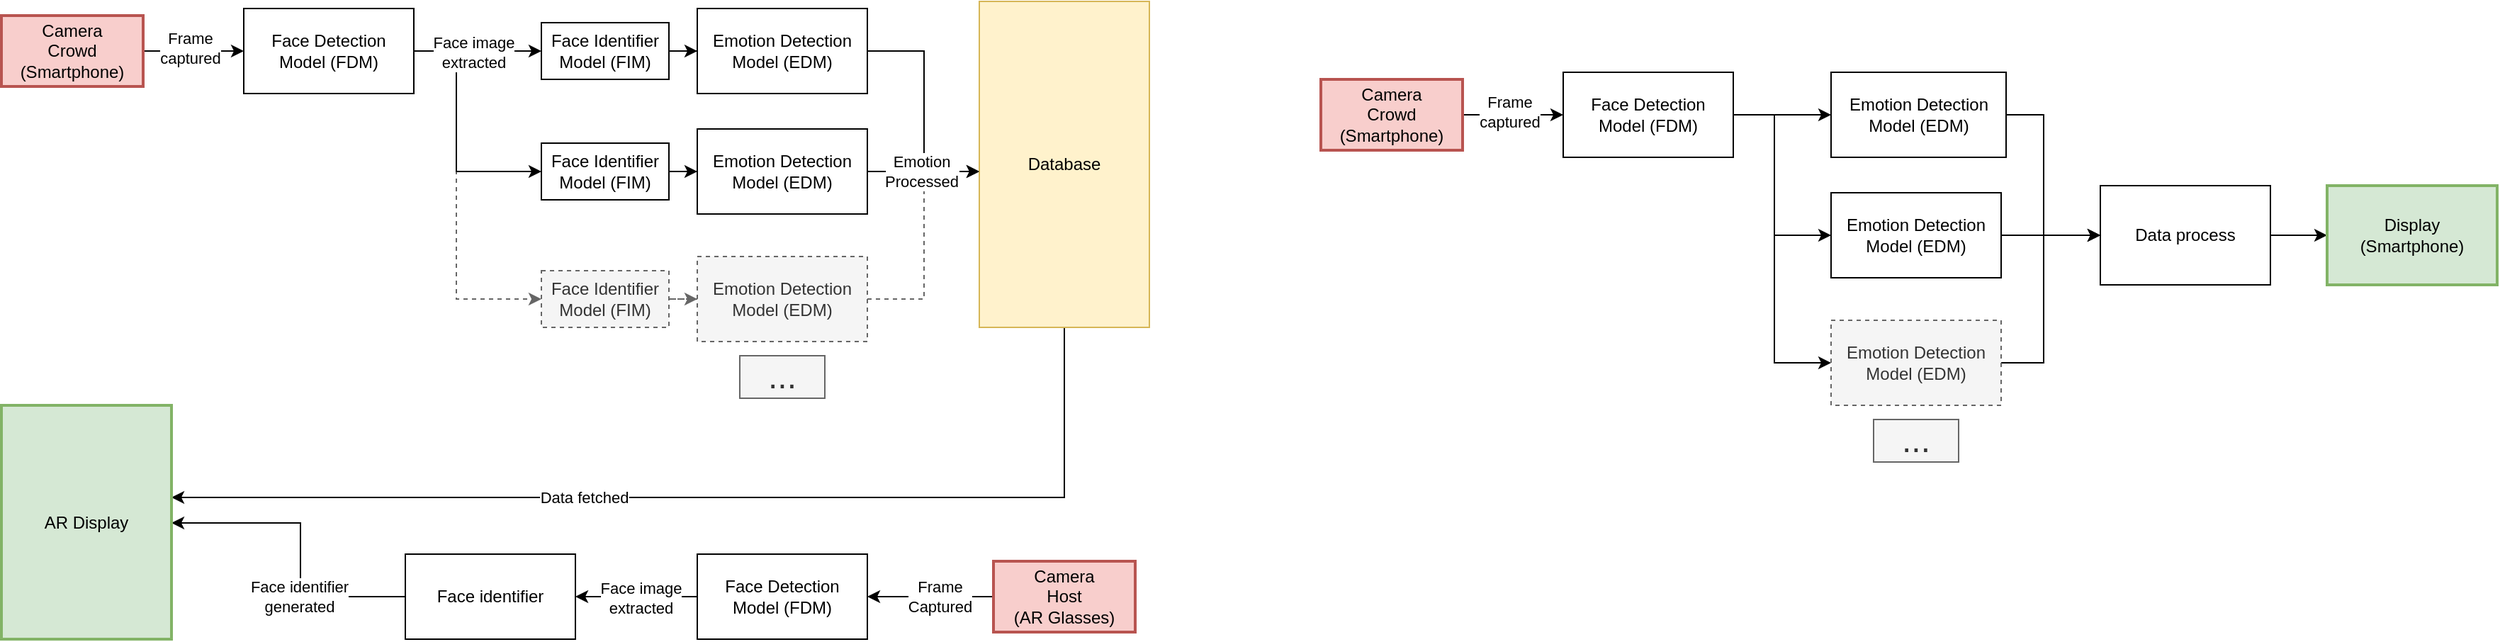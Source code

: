 <mxfile version="24.4.4" type="device">
  <diagram name="Page-1" id="67Paq3q05Fjui2GCagF5">
    <mxGraphModel dx="1793" dy="943" grid="1" gridSize="10" guides="1" tooltips="1" connect="1" arrows="1" fold="1" page="1" pageScale="1" pageWidth="827" pageHeight="1169" math="0" shadow="0">
      <root>
        <mxCell id="0" />
        <mxCell id="1" parent="0" />
        <mxCell id="Q893p9Hm9FpIvx5cbT78-4" style="edgeStyle=orthogonalEdgeStyle;rounded=0;orthogonalLoop=1;jettySize=auto;html=1;" edge="1" parent="1" source="Q893p9Hm9FpIvx5cbT78-1" target="Q893p9Hm9FpIvx5cbT78-3">
          <mxGeometry relative="1" as="geometry" />
        </mxCell>
        <mxCell id="Q893p9Hm9FpIvx5cbT78-6" value="&lt;div&gt;Frame&lt;/div&gt;&lt;div&gt;captured&lt;/div&gt;" style="edgeLabel;html=1;align=center;verticalAlign=middle;resizable=0;points=[];" vertex="1" connectable="0" parent="Q893p9Hm9FpIvx5cbT78-4">
          <mxGeometry x="-0.067" y="2" relative="1" as="geometry">
            <mxPoint as="offset" />
          </mxGeometry>
        </mxCell>
        <mxCell id="Q893p9Hm9FpIvx5cbT78-1" value="&lt;div&gt;Camera&lt;/div&gt;&lt;div&gt;Crowd&lt;br&gt;&lt;/div&gt;&lt;div&gt;(Smartphone)&lt;/div&gt;" style="rounded=0;whiteSpace=wrap;html=1;strokeWidth=2;fillColor=#f8cecc;strokeColor=#b85450;" vertex="1" parent="1">
          <mxGeometry x="9" y="20" width="100" height="50" as="geometry" />
        </mxCell>
        <mxCell id="Q893p9Hm9FpIvx5cbT78-55" style="edgeStyle=orthogonalEdgeStyle;rounded=0;orthogonalLoop=1;jettySize=auto;html=1;fillColor=#f5f5f5;strokeColor=#666666;dashed=1;" edge="1" parent="1" source="Q893p9Hm9FpIvx5cbT78-3" target="Q893p9Hm9FpIvx5cbT78-52">
          <mxGeometry relative="1" as="geometry">
            <Array as="points">
              <mxPoint x="330" y="45" />
              <mxPoint x="330" y="220" />
            </Array>
          </mxGeometry>
        </mxCell>
        <mxCell id="Q893p9Hm9FpIvx5cbT78-56" style="edgeStyle=orthogonalEdgeStyle;rounded=0;orthogonalLoop=1;jettySize=auto;html=1;" edge="1" parent="1" source="Q893p9Hm9FpIvx5cbT78-3" target="Q893p9Hm9FpIvx5cbT78-51">
          <mxGeometry relative="1" as="geometry">
            <Array as="points">
              <mxPoint x="330" y="45" />
              <mxPoint x="330" y="130" />
            </Array>
          </mxGeometry>
        </mxCell>
        <mxCell id="Q893p9Hm9FpIvx5cbT78-59" style="edgeStyle=orthogonalEdgeStyle;rounded=0;orthogonalLoop=1;jettySize=auto;html=1;" edge="1" parent="1" source="Q893p9Hm9FpIvx5cbT78-3" target="Q893p9Hm9FpIvx5cbT78-57">
          <mxGeometry relative="1" as="geometry" />
        </mxCell>
        <mxCell id="Q893p9Hm9FpIvx5cbT78-3" value="&lt;div&gt;Face Detection&lt;/div&gt;&lt;div&gt;Model (FDM)&lt;br&gt;&lt;/div&gt;" style="rounded=0;whiteSpace=wrap;html=1;" vertex="1" parent="1">
          <mxGeometry x="180" y="15" width="120" height="60" as="geometry" />
        </mxCell>
        <mxCell id="Q893p9Hm9FpIvx5cbT78-8" value="Emotion Detection Model (EDM)" style="rounded=0;whiteSpace=wrap;html=1;" vertex="1" parent="1">
          <mxGeometry x="500" y="15" width="120" height="60" as="geometry" />
        </mxCell>
        <mxCell id="Q893p9Hm9FpIvx5cbT78-23" style="edgeStyle=orthogonalEdgeStyle;rounded=0;orthogonalLoop=1;jettySize=auto;html=1;" edge="1" parent="1" source="Q893p9Hm9FpIvx5cbT78-9" target="Q893p9Hm9FpIvx5cbT78-20">
          <mxGeometry relative="1" as="geometry">
            <Array as="points">
              <mxPoint x="749" y="130" />
              <mxPoint x="749" y="130" />
            </Array>
          </mxGeometry>
        </mxCell>
        <mxCell id="Q893p9Hm9FpIvx5cbT78-9" value="Emotion Detection Model (EDM)" style="rounded=0;whiteSpace=wrap;html=1;" vertex="1" parent="1">
          <mxGeometry x="500" y="100" width="120" height="60" as="geometry" />
        </mxCell>
        <mxCell id="Q893p9Hm9FpIvx5cbT78-10" value="Emotion Detection Model (EDM)" style="rounded=0;whiteSpace=wrap;html=1;strokeColor=#666666;dashed=1;fillColor=#f5f5f5;fontColor=#333333;" vertex="1" parent="1">
          <mxGeometry x="500" y="190" width="120" height="60" as="geometry" />
        </mxCell>
        <mxCell id="Q893p9Hm9FpIvx5cbT78-19" value="&lt;div&gt;Face image&lt;/div&gt;&lt;div&gt;extracted&lt;br&gt;&lt;/div&gt;" style="edgeLabel;html=1;align=center;verticalAlign=middle;resizable=0;points=[];" vertex="1" connectable="0" parent="1">
          <mxGeometry x="340" y="50" as="geometry">
            <mxPoint x="2" y="-4" as="offset" />
          </mxGeometry>
        </mxCell>
        <mxCell id="Q893p9Hm9FpIvx5cbT78-40" style="edgeStyle=orthogonalEdgeStyle;rounded=0;orthogonalLoop=1;jettySize=auto;html=1;" edge="1" parent="1" source="Q893p9Hm9FpIvx5cbT78-20" target="Q893p9Hm9FpIvx5cbT78-38">
          <mxGeometry relative="1" as="geometry">
            <Array as="points">
              <mxPoint x="759" y="360" />
            </Array>
          </mxGeometry>
        </mxCell>
        <mxCell id="Q893p9Hm9FpIvx5cbT78-43" value="&lt;div&gt;Data fetched&lt;/div&gt;" style="edgeLabel;html=1;align=center;verticalAlign=middle;resizable=0;points=[];" vertex="1" connectable="0" parent="Q893p9Hm9FpIvx5cbT78-40">
          <mxGeometry x="0.14" y="3" relative="1" as="geometry">
            <mxPoint x="-32" y="-3" as="offset" />
          </mxGeometry>
        </mxCell>
        <mxCell id="Q893p9Hm9FpIvx5cbT78-20" value="Database" style="rounded=0;whiteSpace=wrap;html=1;fillColor=#fff2cc;strokeColor=#d6b656;" vertex="1" parent="1">
          <mxGeometry x="699" y="10" width="120" height="230" as="geometry" />
        </mxCell>
        <mxCell id="Q893p9Hm9FpIvx5cbT78-28" value="&lt;font style=&quot;font-size: 24px;&quot;&gt;...&lt;/font&gt;" style="text;html=1;align=center;verticalAlign=middle;whiteSpace=wrap;rounded=0;fillColor=#f5f5f5;fontColor=#333333;strokeColor=#666666;" vertex="1" parent="1">
          <mxGeometry x="530" y="260" width="60" height="30" as="geometry" />
        </mxCell>
        <mxCell id="Q893p9Hm9FpIvx5cbT78-32" style="edgeStyle=orthogonalEdgeStyle;rounded=0;orthogonalLoop=1;jettySize=auto;html=1;" edge="1" parent="1" source="Q893p9Hm9FpIvx5cbT78-29" target="Q893p9Hm9FpIvx5cbT78-30">
          <mxGeometry relative="1" as="geometry" />
        </mxCell>
        <mxCell id="Q893p9Hm9FpIvx5cbT78-33" value="&lt;div&gt;Frame&lt;/div&gt;&lt;div&gt;Captured&lt;br&gt;&lt;/div&gt;" style="edgeLabel;html=1;align=center;verticalAlign=middle;resizable=0;points=[];" vertex="1" connectable="0" parent="Q893p9Hm9FpIvx5cbT78-32">
          <mxGeometry x="-0.131" relative="1" as="geometry">
            <mxPoint as="offset" />
          </mxGeometry>
        </mxCell>
        <mxCell id="Q893p9Hm9FpIvx5cbT78-29" value="&lt;div&gt;Camera&lt;/div&gt;&lt;div&gt;Host&lt;br&gt;&lt;/div&gt;&lt;div&gt;(AR Glasses)&lt;br&gt;&lt;/div&gt;" style="rounded=0;whiteSpace=wrap;html=1;strokeWidth=2;strokeColor=#b85450;fillColor=#f8cecc;" vertex="1" parent="1">
          <mxGeometry x="709" y="405" width="100" height="50" as="geometry" />
        </mxCell>
        <mxCell id="Q893p9Hm9FpIvx5cbT78-35" style="edgeStyle=orthogonalEdgeStyle;rounded=0;orthogonalLoop=1;jettySize=auto;html=1;" edge="1" parent="1" source="Q893p9Hm9FpIvx5cbT78-30" target="Q893p9Hm9FpIvx5cbT78-34">
          <mxGeometry relative="1" as="geometry" />
        </mxCell>
        <mxCell id="Q893p9Hm9FpIvx5cbT78-37" value="&lt;div&gt;Face image&lt;/div&gt;&lt;div&gt;extracted&lt;br&gt;&lt;/div&gt;" style="edgeLabel;html=1;align=center;verticalAlign=middle;resizable=0;points=[];" vertex="1" connectable="0" parent="Q893p9Hm9FpIvx5cbT78-35">
          <mxGeometry x="-0.07" y="1" relative="1" as="geometry">
            <mxPoint as="offset" />
          </mxGeometry>
        </mxCell>
        <mxCell id="Q893p9Hm9FpIvx5cbT78-30" value="&lt;div&gt;Face Detection&lt;/div&gt;Model (FDM)" style="rounded=0;whiteSpace=wrap;html=1;" vertex="1" parent="1">
          <mxGeometry x="500" y="400" width="120" height="60" as="geometry" />
        </mxCell>
        <mxCell id="Q893p9Hm9FpIvx5cbT78-39" style="edgeStyle=orthogonalEdgeStyle;rounded=0;orthogonalLoop=1;jettySize=auto;html=1;" edge="1" parent="1" source="Q893p9Hm9FpIvx5cbT78-34" target="Q893p9Hm9FpIvx5cbT78-38">
          <mxGeometry relative="1" as="geometry">
            <Array as="points">
              <mxPoint x="220" y="430" />
              <mxPoint x="220" y="378" />
            </Array>
          </mxGeometry>
        </mxCell>
        <mxCell id="Q893p9Hm9FpIvx5cbT78-44" value="&lt;div&gt;Face identifier&lt;/div&gt;&lt;div&gt;generated&lt;br&gt;&lt;/div&gt;" style="edgeLabel;html=1;align=center;verticalAlign=middle;resizable=0;points=[];" vertex="1" connectable="0" parent="Q893p9Hm9FpIvx5cbT78-39">
          <mxGeometry x="-0.205" y="1" relative="1" as="geometry">
            <mxPoint y="12" as="offset" />
          </mxGeometry>
        </mxCell>
        <mxCell id="Q893p9Hm9FpIvx5cbT78-34" value="Face identifier" style="rounded=0;whiteSpace=wrap;html=1;" vertex="1" parent="1">
          <mxGeometry x="294" y="400" width="120" height="60" as="geometry" />
        </mxCell>
        <mxCell id="Q893p9Hm9FpIvx5cbT78-38" value="AR Display" style="rounded=0;whiteSpace=wrap;html=1;fillColor=#d5e8d4;strokeColor=#82b366;strokeWidth=2;" vertex="1" parent="1">
          <mxGeometry x="9" y="295" width="120" height="165" as="geometry" />
        </mxCell>
        <mxCell id="Q893p9Hm9FpIvx5cbT78-47" style="edgeStyle=orthogonalEdgeStyle;rounded=0;orthogonalLoop=1;jettySize=auto;html=1;dashed=1;fillColor=#f5f5f5;strokeColor=#666666;" edge="1" parent="1" source="Q893p9Hm9FpIvx5cbT78-10">
          <mxGeometry relative="1" as="geometry">
            <mxPoint x="589" y="220" as="sourcePoint" />
            <mxPoint x="699" y="130" as="targetPoint" />
            <Array as="points">
              <mxPoint x="660" y="220" />
              <mxPoint x="660" y="130" />
            </Array>
          </mxGeometry>
        </mxCell>
        <mxCell id="Q893p9Hm9FpIvx5cbT78-53" style="edgeStyle=orthogonalEdgeStyle;rounded=0;orthogonalLoop=1;jettySize=auto;html=1;" edge="1" parent="1" source="Q893p9Hm9FpIvx5cbT78-51" target="Q893p9Hm9FpIvx5cbT78-9">
          <mxGeometry relative="1" as="geometry" />
        </mxCell>
        <mxCell id="Q893p9Hm9FpIvx5cbT78-51" value="&lt;div&gt;Face Identifier&lt;/div&gt;&lt;div&gt;Model (FIM)&lt;br&gt;&lt;/div&gt;" style="rounded=0;whiteSpace=wrap;html=1;" vertex="1" parent="1">
          <mxGeometry x="390" y="110" width="90" height="40" as="geometry" />
        </mxCell>
        <mxCell id="Q893p9Hm9FpIvx5cbT78-54" style="edgeStyle=orthogonalEdgeStyle;rounded=0;orthogonalLoop=1;jettySize=auto;html=1;dashed=1;fillColor=#f5f5f5;strokeColor=#666666;" edge="1" parent="1" source="Q893p9Hm9FpIvx5cbT78-52" target="Q893p9Hm9FpIvx5cbT78-10">
          <mxGeometry relative="1" as="geometry" />
        </mxCell>
        <mxCell id="Q893p9Hm9FpIvx5cbT78-52" value="&lt;div&gt;Face Identifier&lt;/div&gt;&lt;div&gt;Model (FIM)&lt;br&gt;&lt;/div&gt;" style="rounded=0;whiteSpace=wrap;html=1;fillColor=#f5f5f5;fontColor=#333333;strokeColor=#666666;dashed=1;" vertex="1" parent="1">
          <mxGeometry x="390" y="200" width="90" height="40" as="geometry" />
        </mxCell>
        <mxCell id="Q893p9Hm9FpIvx5cbT78-58" style="edgeStyle=orthogonalEdgeStyle;rounded=0;orthogonalLoop=1;jettySize=auto;html=1;" edge="1" parent="1" source="Q893p9Hm9FpIvx5cbT78-57" target="Q893p9Hm9FpIvx5cbT78-8">
          <mxGeometry relative="1" as="geometry" />
        </mxCell>
        <mxCell id="Q893p9Hm9FpIvx5cbT78-57" value="&lt;div&gt;Face Identifier&lt;/div&gt;&lt;div&gt;Model (FIM)&lt;br&gt;&lt;/div&gt;" style="rounded=0;whiteSpace=wrap;html=1;" vertex="1" parent="1">
          <mxGeometry x="390" y="25" width="90" height="40" as="geometry" />
        </mxCell>
        <mxCell id="Q893p9Hm9FpIvx5cbT78-61" style="edgeStyle=orthogonalEdgeStyle;rounded=0;orthogonalLoop=1;jettySize=auto;html=1;" edge="1" parent="1" source="Q893p9Hm9FpIvx5cbT78-8">
          <mxGeometry relative="1" as="geometry">
            <mxPoint x="620" y="45" as="sourcePoint" />
            <mxPoint x="699" y="130" as="targetPoint" />
            <Array as="points">
              <mxPoint x="660" y="45" />
              <mxPoint x="660" y="130" />
            </Array>
          </mxGeometry>
        </mxCell>
        <mxCell id="Q893p9Hm9FpIvx5cbT78-62" value="&lt;div&gt;Emotion&lt;/div&gt;&lt;div&gt;Processed&lt;/div&gt;" style="edgeLabel;html=1;align=center;verticalAlign=middle;resizable=0;points=[];" vertex="1" connectable="0" parent="1">
          <mxGeometry x="658" y="130" as="geometry" />
        </mxCell>
        <mxCell id="Q893p9Hm9FpIvx5cbT78-63" style="edgeStyle=orthogonalEdgeStyle;rounded=0;orthogonalLoop=1;jettySize=auto;html=1;" edge="1" parent="1" source="Q893p9Hm9FpIvx5cbT78-65" target="Q893p9Hm9FpIvx5cbT78-69">
          <mxGeometry relative="1" as="geometry" />
        </mxCell>
        <mxCell id="Q893p9Hm9FpIvx5cbT78-64" value="&lt;div&gt;Frame&lt;/div&gt;&lt;div&gt;captured&lt;/div&gt;" style="edgeLabel;html=1;align=center;verticalAlign=middle;resizable=0;points=[];" vertex="1" connectable="0" parent="Q893p9Hm9FpIvx5cbT78-63">
          <mxGeometry x="-0.067" y="2" relative="1" as="geometry">
            <mxPoint as="offset" />
          </mxGeometry>
        </mxCell>
        <mxCell id="Q893p9Hm9FpIvx5cbT78-65" value="&lt;div&gt;Camera&lt;/div&gt;&lt;div&gt;Crowd&lt;br&gt;&lt;/div&gt;&lt;div&gt;(Smartphone)&lt;/div&gt;" style="rounded=0;whiteSpace=wrap;html=1;strokeWidth=2;fillColor=#f8cecc;strokeColor=#b85450;" vertex="1" parent="1">
          <mxGeometry x="940" y="65" width="100" height="50" as="geometry" />
        </mxCell>
        <mxCell id="Q893p9Hm9FpIvx5cbT78-120" style="edgeStyle=orthogonalEdgeStyle;rounded=0;orthogonalLoop=1;jettySize=auto;html=1;" edge="1" parent="1" source="Q893p9Hm9FpIvx5cbT78-69" target="Q893p9Hm9FpIvx5cbT78-70">
          <mxGeometry relative="1" as="geometry" />
        </mxCell>
        <mxCell id="Q893p9Hm9FpIvx5cbT78-121" style="edgeStyle=orthogonalEdgeStyle;rounded=0;orthogonalLoop=1;jettySize=auto;html=1;" edge="1" parent="1" source="Q893p9Hm9FpIvx5cbT78-69" target="Q893p9Hm9FpIvx5cbT78-72">
          <mxGeometry relative="1" as="geometry">
            <Array as="points">
              <mxPoint x="1260" y="90" />
              <mxPoint x="1260" y="175" />
            </Array>
          </mxGeometry>
        </mxCell>
        <mxCell id="Q893p9Hm9FpIvx5cbT78-122" style="edgeStyle=orthogonalEdgeStyle;rounded=0;orthogonalLoop=1;jettySize=auto;html=1;" edge="1" parent="1" source="Q893p9Hm9FpIvx5cbT78-69" target="Q893p9Hm9FpIvx5cbT78-73">
          <mxGeometry relative="1" as="geometry">
            <Array as="points">
              <mxPoint x="1260" y="90" />
              <mxPoint x="1260" y="265" />
            </Array>
          </mxGeometry>
        </mxCell>
        <mxCell id="Q893p9Hm9FpIvx5cbT78-69" value="&lt;div&gt;Face Detection&lt;/div&gt;&lt;div&gt;Model (FDM)&lt;br&gt;&lt;/div&gt;" style="rounded=0;whiteSpace=wrap;html=1;" vertex="1" parent="1">
          <mxGeometry x="1111" y="60" width="120" height="60" as="geometry" />
        </mxCell>
        <mxCell id="Q893p9Hm9FpIvx5cbT78-119" style="edgeStyle=orthogonalEdgeStyle;rounded=0;orthogonalLoop=1;jettySize=auto;html=1;" edge="1" parent="1" source="Q893p9Hm9FpIvx5cbT78-70" target="Q893p9Hm9FpIvx5cbT78-98">
          <mxGeometry relative="1" as="geometry">
            <Array as="points">
              <mxPoint x="1450" y="90" />
              <mxPoint x="1450" y="175" />
            </Array>
          </mxGeometry>
        </mxCell>
        <mxCell id="Q893p9Hm9FpIvx5cbT78-70" value="Emotion Detection Model (EDM)" style="rounded=0;whiteSpace=wrap;html=1;" vertex="1" parent="1">
          <mxGeometry x="1300" y="60" width="123.5" height="60" as="geometry" />
        </mxCell>
        <mxCell id="Q893p9Hm9FpIvx5cbT78-118" style="edgeStyle=orthogonalEdgeStyle;rounded=0;orthogonalLoop=1;jettySize=auto;html=1;" edge="1" parent="1" source="Q893p9Hm9FpIvx5cbT78-72" target="Q893p9Hm9FpIvx5cbT78-98">
          <mxGeometry relative="1" as="geometry" />
        </mxCell>
        <mxCell id="Q893p9Hm9FpIvx5cbT78-72" value="Emotion Detection Model (EDM)" style="rounded=0;whiteSpace=wrap;html=1;" vertex="1" parent="1">
          <mxGeometry x="1300" y="145" width="120" height="60" as="geometry" />
        </mxCell>
        <mxCell id="Q893p9Hm9FpIvx5cbT78-117" style="edgeStyle=orthogonalEdgeStyle;rounded=0;orthogonalLoop=1;jettySize=auto;html=1;" edge="1" parent="1" source="Q893p9Hm9FpIvx5cbT78-73" target="Q893p9Hm9FpIvx5cbT78-98">
          <mxGeometry relative="1" as="geometry">
            <Array as="points">
              <mxPoint x="1450" y="265" />
              <mxPoint x="1450" y="175" />
            </Array>
          </mxGeometry>
        </mxCell>
        <mxCell id="Q893p9Hm9FpIvx5cbT78-73" value="Emotion Detection Model (EDM)" style="rounded=0;whiteSpace=wrap;html=1;strokeColor=#666666;dashed=1;fillColor=#f5f5f5;fontColor=#333333;" vertex="1" parent="1">
          <mxGeometry x="1300" y="235" width="120" height="60" as="geometry" />
        </mxCell>
        <mxCell id="Q893p9Hm9FpIvx5cbT78-78" value="&lt;font style=&quot;font-size: 24px;&quot;&gt;...&lt;/font&gt;" style="text;html=1;align=center;verticalAlign=middle;whiteSpace=wrap;rounded=0;fillColor=#f5f5f5;fontColor=#333333;strokeColor=#666666;" vertex="1" parent="1">
          <mxGeometry x="1330" y="305" width="60" height="30" as="geometry" />
        </mxCell>
        <mxCell id="Q893p9Hm9FpIvx5cbT78-124" style="edgeStyle=orthogonalEdgeStyle;rounded=0;orthogonalLoop=1;jettySize=auto;html=1;" edge="1" parent="1" source="Q893p9Hm9FpIvx5cbT78-98" target="Q893p9Hm9FpIvx5cbT78-123">
          <mxGeometry relative="1" as="geometry" />
        </mxCell>
        <mxCell id="Q893p9Hm9FpIvx5cbT78-98" value="Data process" style="rounded=0;whiteSpace=wrap;html=1;strokeWidth=1;" vertex="1" parent="1">
          <mxGeometry x="1490" y="140" width="120" height="70" as="geometry" />
        </mxCell>
        <mxCell id="Q893p9Hm9FpIvx5cbT78-123" value="&lt;div&gt;Display&lt;/div&gt;&lt;div&gt;(Smartphone)&lt;/div&gt;" style="rounded=0;whiteSpace=wrap;html=1;fillColor=#d5e8d4;strokeColor=#82b366;strokeWidth=2;" vertex="1" parent="1">
          <mxGeometry x="1650" y="140" width="120" height="70" as="geometry" />
        </mxCell>
      </root>
    </mxGraphModel>
  </diagram>
</mxfile>
